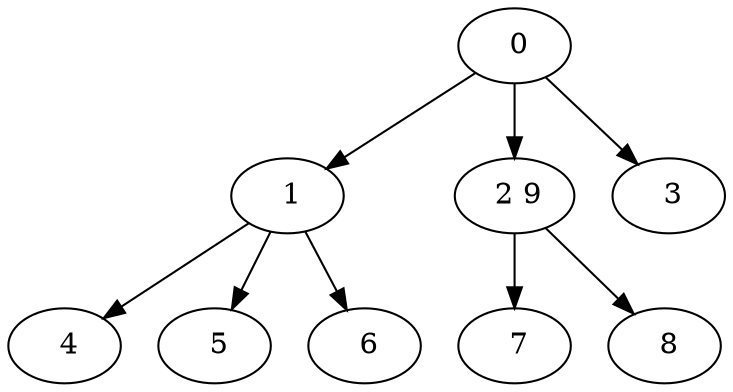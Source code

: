 digraph mytree {
" 0" -> " 1";
" 0" -> " 2 9";
" 0" -> " 3";
" 1" -> " 4";
" 1" -> " 5";
" 1" -> " 6";
" 2 9" -> " 7";
" 2 9" -> " 8";
" 3";
" 4";
" 5";
" 6";
" 7";
" 8";
}
